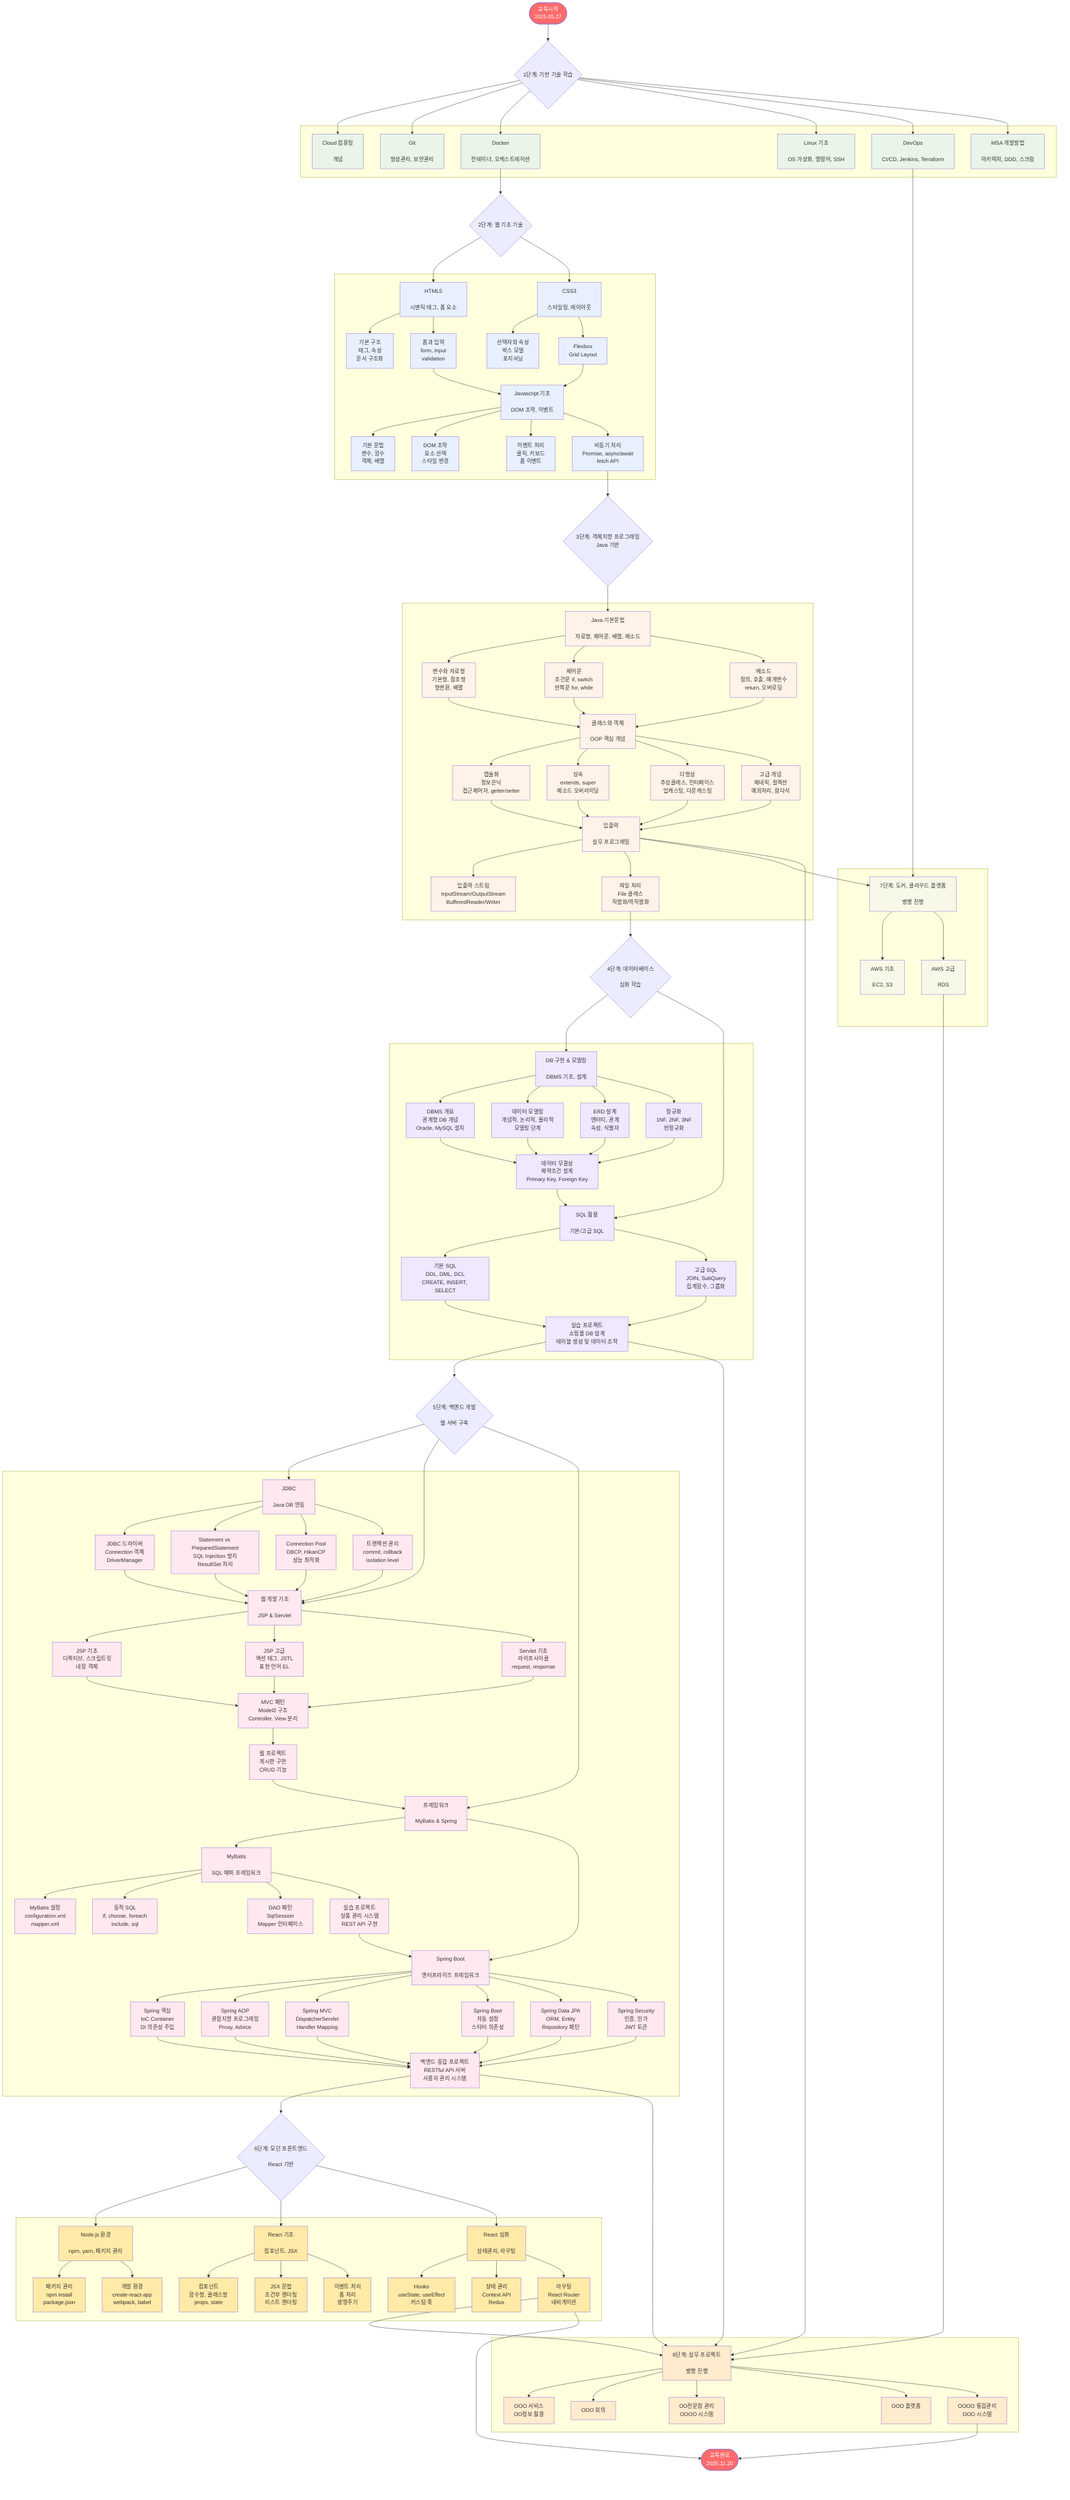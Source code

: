 flowchart TD
    Start([교육시작<br/>2025.05.27]) --> Phase1{1단계: 기반 기술 학습<br/>}

    Phase1 --> Cloud컴퓨팅[Cloud 컴퓨팅<br/><br/>개념]
    Phase1 --> Git[Git<br/><br/>형상관리, 보안관리]
    Phase1 --> Docker[Docker<br/><br/>컨테이너, 오케스트레이션]
    Phase1 --> Linux[Linux 기초<br/><br/>OS 가상화, 명령어, SSH]
    Phase1 --> DevOps[DevOps<br/><br/>CI/CD, Jenkins, Terraform]
    Phase1 --> MSA[MSA 개발방법<br/><br/>아키텍처, DDD, 스크럼]
    
    Docker --> Phase2{2단계: 웹 기초 기술<br/>}
    
    Phase2 --> HTML[HTML5<br/><br/>시맨틱 태그, 폼 요소]
    Phase2 --> CSS[CSS3<br/><br/>스타일링, 레이아웃]
    
    HTML --> HTMLSub1[기본 구조<br/>태그, 속성<br/>문서 구조화]
    HTML --> HTMLSub2[폼과 입력<br/>form, input<br/>validation]
    
    CSS --> CSSSub1[선택자와 속성<br/>박스 모델<br/>포지셔닝]
    CSS --> CSSSub2[Flexbox<br/>Grid Layout<br/>]
    
    HTMLSub2 --> JS[Javascript 기초<br/><br/>DOM 조작, 이벤트]
    CSSSub2 --> JS
    
    JS --> JSSub1[기본 문법<br/>변수, 함수<br/>객체, 배열]
    JS --> JSSub2[DOM 조작<br/>요소 선택<br/>스타일 변경]
    JS --> JSSub3[이벤트 처리<br/>클릭, 키보드<br/>폼 이벤트]
    JS --> JSSub4[비동기 처리<br/>Promise, async/await<br/>fetch API]
    
    JSSub4 --> Phase3{3단계: 객체지향 프로그래밍<br/>Java 기반}
    
    Phase3 --> Java1[Java 기본문법<br/><br/>자료형, 제어문, 배열, 메소드]
    
    Java1 --> JavaSub1[변수와 자료형<br/>기본형, 참조형<br/>형변환, 배열]
    Java1 --> JavaSub2[제어문<br/>조건문 if, switch<br/>반복문 for, while]
    Java1 --> JavaSub3[메소드<br/>정의, 호출, 매개변수<br/>return, 오버로딩]
    
    JavaSub1 --> Java2[클래스와 객체<br/><br/>OOP 핵심 개념]
    JavaSub2 --> Java2
    JavaSub3 --> Java2
    
    Java2 --> OOP1[캡슐화<br/>정보은닉<br/>접근제어자, getter/setter]
    Java2 --> OOP2[상속<br/>extends, super<br/>메소드 오버라이딩]
    Java2 --> OOP3[다형성<br/>추상클래스, 인터페이스<br/>업캐스팅, 다운캐스팅]
    Java2 --> OOP4[고급 개념<br/>제네릭, 컬렉션<br/>예외처리, 람다식]
    
    OOP1 --> Java3[입출력<br/><br/>실무 프로그래밍]
    OOP2 --> Java3
    OOP3 --> Java3
    OOP4 --> Java3
    
    Java3 --> IO1[입출력 스트림<br/>InputStream/OutputStream<br/>BufferedReader/Writer]
    Java3 --> IO2[파일 처리<br/>File 클래스<br/>직렬화/역직렬화]
    
    IO2 --> Phase4{4단계: 데이터베이스<br/><br/>심화 학습}
    
    Phase4 --> DB1[DB 구현 & 모델링<br/><br/>DBMS 기초, 설계]
    Phase4 --> DB2[SQL 활용<br/><br/>기본/고급 SQL]
    
    DB1 --> DBSub1[DBMS 개요<br/>관계형 DB 개념<br/>Oracle, MySQL 설치]
    DB1 --> DBSub2[데이터 모델링<br/>개념적, 논리적, 물리적<br/>모델링 단계]
    DB1 --> DBSub3[ERD 설계<br/>엔터티, 관계<br/>속성, 식별자]
    DB1 --> DBSub4[정규화<br/>1NF, 2NF, 3NF<br/>반정규화]
    
    DBSub1 --> DBMiddle[데이터 무결성<br/>제약조건 설계<br/>Primary Key, Foreign Key]
    DBSub2 --> DBMiddle
    DBSub3 --> DBMiddle
    DBSub4 --> DBMiddle
    
    DBMiddle --> DB2
    
    DB2 --> SQLSub1[기본 SQL<br/>DDL, DML, DCL<br/>CREATE, INSERT, SELECT]
    DB2 --> SQLSub2[고급 SQL<br/>JOIN, SubQuery<br/>집계함수, 그룹화]
    
    SQLSub1 --> SQLPractice[실습 프로젝트<br/>쇼핑몰 DB 설계<br/>테이블 생성 및 데이터 조작]
    SQLSub2 --> SQLPractice
    
    SQLPractice --> Phase5{5단계: 백엔드 개발<br/><br/>웹 서버 구축}
    
    Phase5 --> JDBC[JDBC<br/><br/>Java DB 연동]
    Phase5 --> WebDev[웹 개발 기초<br/><br/>JSP & Servlet]
    Phase5 --> Framework[프레임워크<br/><br/>MyBatis & Spring]
    
    JDBC --> JDBCSub1[JDBC 드라이버<br/>Connection 객체<br/>DriverManager]
    JDBC --> JDBCSub2[Statement vs PreparedStatement<br/>SQL Injection 방지<br/>ResultSet 처리]
    JDBC --> JDBCSub3[Connection Pool<br/>DBCP, HikariCP<br/>성능 최적화]
    JDBC --> JDBCSub4[트랜잭션 관리<br/>commit, rollback<br/>isolation level]
    
    JDBCSub1 --> WebDev
    JDBCSub2 --> WebDev
    JDBCSub3 --> WebDev
    JDBCSub4 --> WebDev
    
    WebDev --> JSPSub1[JSP 기초<br/>디렉티브, 스크립트릿<br/>내장 객체]
    WebDev --> JSPSub2[JSP 고급<br/>액션 태그, JSTL<br/>표현 언어 EL]
    WebDev --> ServletSub1[Servlet 기초<br/>라이프사이클<br/>request, response]
    
    JSPSub1 --> MVCPattern[MVC 패턴<br/>Model2 구조<br/>Controller, View 분리]
    JSPSub2 --> MVCPattern
    ServletSub1 --> MVCPattern
    
    MVCPattern --> WebProject[웹 프로젝트<br/>게시판 구현<br/>CRUD 기능]
    
    WebProject --> Framework
    
    Framework --> MyBatisPart[MyBatis<br/><br/>SQL 매퍼 프레임워크]
    Framework --> SpringPart[Spring Boot<br/><br/>엔터프라이즈 프레임워크]
    
    MyBatisPart --> MyBSub1[MyBatis 설정<br/>configuration.xml<br/>mapper.xml]
    MyBatisPart --> MyBSub2[동적 SQL<br/>if, choose, foreach<br/>include, sql]
    MyBatisPart --> MyBSub3[DAO 패턴<br/>SqlSession<br/>Mapper 인터페이스]
    MyBatisPart --> MyBSub4[실습 프로젝트<br/>상품 관리 시스템<br/>REST API 구현]
    
    MyBSub4 --> SpringPart
    
    SpringPart --> SpringSub1[Spring 핵심<br/>IoC Container<br/>DI 의존성 주입]
    SpringPart --> SpringSub2[Spring AOP<br/>관점지향 프로그래밍<br/>Proxy, Advice]
    SpringPart --> SpringSub3[Spring MVC<br/>DispatcherServlet<br/>Handler Mapping]
    SpringPart --> SpringSub4[Spring Boot<br/>자동 설정<br/>스타터 의존성]
    SpringPart --> SpringSub5[Spring Data JPA<br/>ORM, Entity<br/>Repository 패턴]
    SpringPart --> SpringSub6[Spring Security<br/>인증, 인가<br/>JWT 토큰]
    
    SpringSub1 --> BackendProject[백엔드 종합 프로젝트<br/>RESTful API 서버<br/>사용자 관리 시스템]
    SpringSub2 --> BackendProject
    SpringSub3 --> BackendProject
    SpringSub4 --> BackendProject
    SpringSub5 --> BackendProject
    SpringSub6 --> BackendProject
    
    BackendProject --> Phase6{6단계: 모던 프론트엔드<br/><br/>React 기반}
    
    Phase6 --> Node[Node.js 환경<br/><br/>npm, yarn, 패키지 관리]
    Phase6 --> ReactBasic[React 기초<br/><br/>컴포넌트, JSX]
    Phase6 --> ReactAdvanced[React 심화<br/><br/>상태관리, 라우팅]
    
    Node --> NodeSub1[패키지 관리<br/>npm install<br/>package.json]
    Node --> NodeSub2[개발 환경<br/>create-react-app<br/>webpack, babel]
    
    ReactBasic --> ReactSub1[컴포넌트<br/>함수형, 클래스형<br/>props, state]
    ReactBasic --> ReactSub2[JSX 문법<br/>조건부 렌더링<br/>리스트 렌더링]
    ReactBasic --> ReactSub3[이벤트 처리<br/>폼 처리<br/>생명주기]
    
    ReactAdvanced --> ReactSub4[Hooks<br/>useState, useEffect<br/>커스텀 훅]
    ReactAdvanced --> ReactSub5[상태 관리<br/>Context API<br/>Redux]
    ReactAdvanced --> ReactSub6[라우팅<br/>React Router<br/>네비게이션]
    
    %% 7단계 클라우드 플랫폼 병행
    DevOps --> CloudPhase7[7단계: 도커, 클라우드 플랫폼<br/><br/>병행 진행]
    Java3 --> CloudPhase7
    CloudPhase7 --> AWSBasic[AWS 기초<br/><br/>EC2, S3]
    CloudPhase7 --> AWSAdvanced[AWS 고급<br/><br/>RDS]
    
    %% 8단계 실무 프로젝트 병행
    Java3 --> ProjectPhase8[8단계: 실무 프로젝트<br/><br/>병행 진행]
    SQLPractice --> ProjectPhase8
    BackendProject --> ProjectPhase8
    ReactSub6 --> ProjectPhase8
    AWSAdvanced --> ProjectPhase8
    
    ProjectPhase8 --> Proj1[OOO 서비스<br/>OO정보 활용]
    ProjectPhase8 --> Proj2[OOO 회의<br/>]
    ProjectPhase8 --> Proj3[OO전문점 관리<br/>OOOO 시스템]
    ProjectPhase8 --> Proj4[OOO 플랫폼<br/><br/>]
    ProjectPhase8 --> Proj5[OOOO 통합관리<br/>OOO 시스템]
    
    ReactSub6 --> Complete([교육완료<br/>2025.11.20<br/>])
    Proj5 --> Complete
    
    %% 접기 기능을 위한 서브그래프
    subgraph Phase1Detail [" "]
        direction TB
        Cloud컴퓨팅
        Docker
        Linux
        Git
        DevOps
        MSA
    end
    
    subgraph Phase2Detail [" "]
        direction TB
        HTML
        HTMLSub1
        HTMLSub2
        CSS
        CSSSub1
        CSSSub2
        JS
        JSSub1
        JSSub2
        JSSub3
        JSSub4
    end
    
    subgraph Phase3Detail [" "]
        direction TB
        Java1
        JavaSub1
        JavaSub2
        JavaSub3
        Java2
        OOP1
        OOP2
        OOP3
        OOP4
        Java3
        IO1
        IO2
    end
    
    subgraph Phase4Detail [" "]
        direction TB
        DB1
        DBSub1
        DBSub2
        DBSub3
        DBSub4
        DBMiddle
        DB2
        SQLSub1
        SQLSub2
        SQLPractice
    end
    
    subgraph Phase5Detail [" "]
        direction TB
        JDBC
        JDBCSub1
        JDBCSub2
        JDBCSub3
        JDBCSub4
        WebDev
        JSPSub1
        JSPSub2
        ServletSub1
        MVCPattern
        WebProject
        Framework
        MyBatisPart
        MyBSub1
        MyBSub2
        MyBSub3
        MyBSub4
        SpringPart
        SpringSub1
        SpringSub2
        SpringSub3
        SpringSub4
        SpringSub5
        SpringSub6
        BackendProject
    end
    
    subgraph Phase6Detail [" "]
        direction TB
        Node
        NodeSub1
        NodeSub2
        ReactBasic
        ReactSub1
        ReactSub2
        ReactSub3
        ReactAdvanced
        ReactSub4
        ReactSub5
        ReactSub6
    end
    
    subgraph Phase7Detail [" "]
        direction TB
        CloudPhase7
        AWSBasic
        AWSAdvanced
    end
    
    subgraph Phase8Detail [" "]
        direction TB
        ProjectPhase8
        Proj1
        Proj2
        Proj3
        Proj4
        Proj5
    end
    
    classDef phase1 fill:#e8f5e8
    classDef phase2 fill:#e8f0ff
    classDef phase3 fill:#fff2e8
    classDef phase4 fill:#f0e8ff
    classDef phase5 fill:#ffe8f0
    classDef phase6 fill:#ffeaa7
    classDef phase7 fill:#f8f8e8
    classDef phase8 fill:#ffebcd
    classDef milestone fill:#ff6b6b,color:#fff
    
    class Linux,MSA,DevOps,Docker,Git,Cloud컴퓨팅 phase1
    class HTML,CSS,HTMLSub1,HTMLSub2,CSSSub1,CSSSub2,JS,JSSub1,JSSub2,JSSub3,JSSub4 phase2
    class Java1,Java2,Java3,JavaSub1,JavaSub2,JavaSub3,OOP1,OOP2,OOP3,OOP4,IO1,IO2 phase3
    class DB1,DB2,DBSub1,DBSub2,DBSub3,DBSub4,DBMiddle,SQLSub1,SQLSub2,SQLPractice phase4
    class JDBC,WebDev,Framework,JDBCSub1,JDBCSub2,JDBCSub3,JDBCSub4,JSPSub1,JSPSub2,ServletSub1,MVCPattern,WebProject,MyBatisPart,SpringPart,MyBSub1,MyBSub2,MyBSub3,MyBSub4,SpringSub1,SpringSub2,SpringSub3,SpringSub4,SpringSub5,SpringSub6,BackendProject phase5
    class Node,ReactBasic,ReactAdvanced,NodeSub1,NodeSub2,ReactSub1,ReactSub2,ReactSub3,ReactSub4,ReactSub5,ReactSub6 phase6
    class CloudPhase7,AWSBasic,AWSAdvanced phase7
    class ProjectPhase8,Proj1,Proj2,Proj3,Proj4,Proj5 phase8
    class Start,Complete milestone